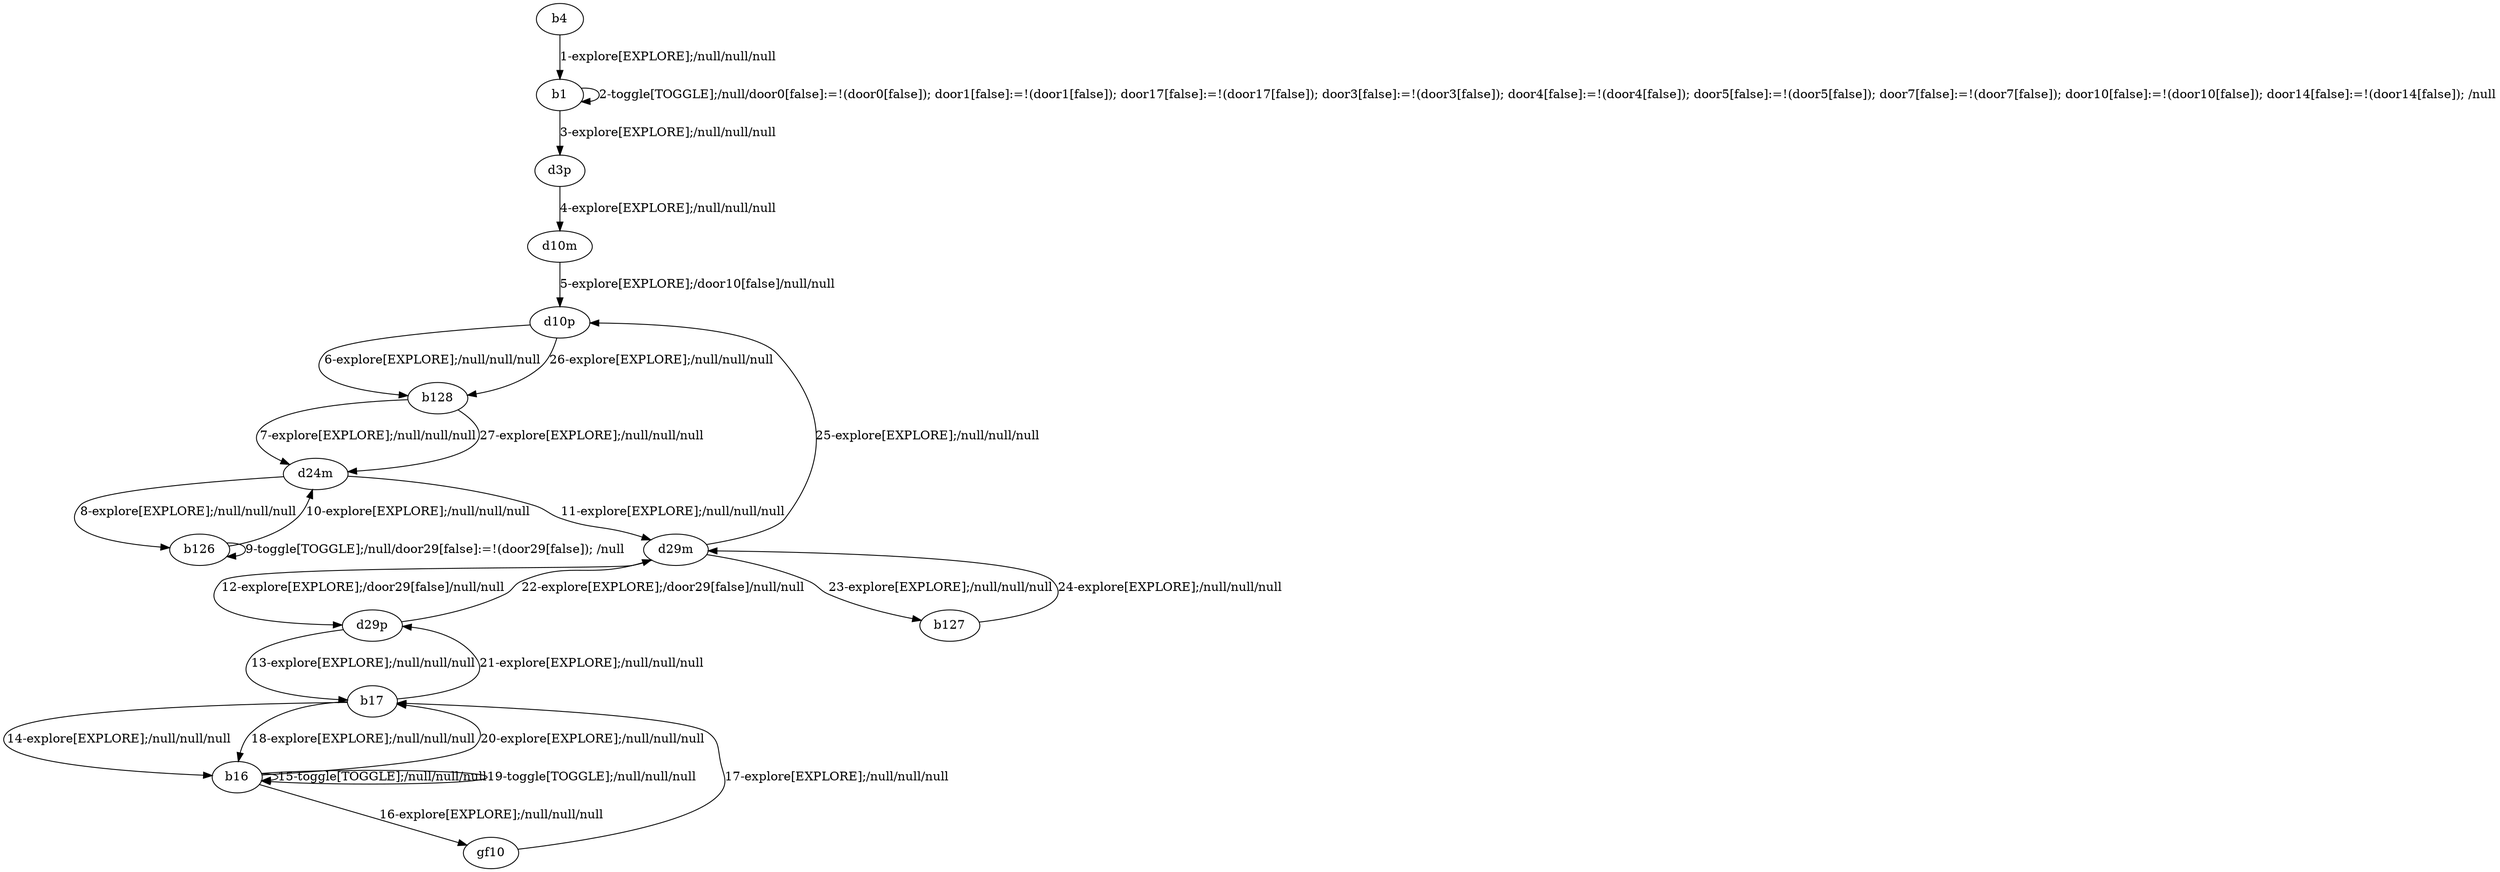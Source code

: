 # Total number of goals covered by this test: 11
# b16 --> b16
# gf10 --> b17
# b17 --> d29p
# b126 --> b126
# d29p --> b17
# b126 --> d24m
# b17 --> b16
# d29p --> d29m
# d29m --> d29p
# b16 --> b17
# b16 --> gf10

digraph g {
"b4" -> "b1" [label = "1-explore[EXPLORE];/null/null/null"];
"b1" -> "b1" [label = "2-toggle[TOGGLE];/null/door0[false]:=!(door0[false]); door1[false]:=!(door1[false]); door17[false]:=!(door17[false]); door3[false]:=!(door3[false]); door4[false]:=!(door4[false]); door5[false]:=!(door5[false]); door7[false]:=!(door7[false]); door10[false]:=!(door10[false]); door14[false]:=!(door14[false]); /null"];
"b1" -> "d3p" [label = "3-explore[EXPLORE];/null/null/null"];
"d3p" -> "d10m" [label = "4-explore[EXPLORE];/null/null/null"];
"d10m" -> "d10p" [label = "5-explore[EXPLORE];/door10[false]/null/null"];
"d10p" -> "b128" [label = "6-explore[EXPLORE];/null/null/null"];
"b128" -> "d24m" [label = "7-explore[EXPLORE];/null/null/null"];
"d24m" -> "b126" [label = "8-explore[EXPLORE];/null/null/null"];
"b126" -> "b126" [label = "9-toggle[TOGGLE];/null/door29[false]:=!(door29[false]); /null"];
"b126" -> "d24m" [label = "10-explore[EXPLORE];/null/null/null"];
"d24m" -> "d29m" [label = "11-explore[EXPLORE];/null/null/null"];
"d29m" -> "d29p" [label = "12-explore[EXPLORE];/door29[false]/null/null"];
"d29p" -> "b17" [label = "13-explore[EXPLORE];/null/null/null"];
"b17" -> "b16" [label = "14-explore[EXPLORE];/null/null/null"];
"b16" -> "b16" [label = "15-toggle[TOGGLE];/null/null/null"];
"b16" -> "gf10" [label = "16-explore[EXPLORE];/null/null/null"];
"gf10" -> "b17" [label = "17-explore[EXPLORE];/null/null/null"];
"b17" -> "b16" [label = "18-explore[EXPLORE];/null/null/null"];
"b16" -> "b16" [label = "19-toggle[TOGGLE];/null/null/null"];
"b16" -> "b17" [label = "20-explore[EXPLORE];/null/null/null"];
"b17" -> "d29p" [label = "21-explore[EXPLORE];/null/null/null"];
"d29p" -> "d29m" [label = "22-explore[EXPLORE];/door29[false]/null/null"];
"d29m" -> "b127" [label = "23-explore[EXPLORE];/null/null/null"];
"b127" -> "d29m" [label = "24-explore[EXPLORE];/null/null/null"];
"d29m" -> "d10p" [label = "25-explore[EXPLORE];/null/null/null"];
"d10p" -> "b128" [label = "26-explore[EXPLORE];/null/null/null"];
"b128" -> "d24m" [label = "27-explore[EXPLORE];/null/null/null"];
}